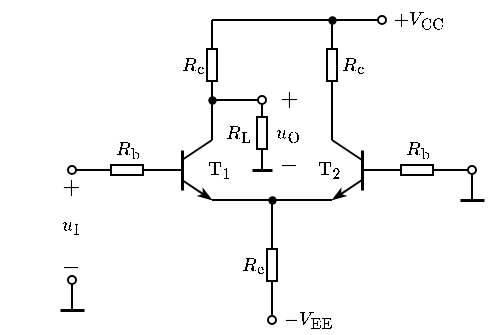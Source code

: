 <mxfile version="17.2.1" type="device"><diagram id="x9V7m3-i7VzuOwvDBuef" name="第 1 页"><mxGraphModel dx="314" dy="228" grid="1" gridSize="5" guides="1" tooltips="1" connect="1" arrows="1" fold="1" page="1" pageScale="1" pageWidth="827" pageHeight="1169" math="1" shadow="0"><root><mxCell id="0"/><mxCell id="1" parent="0"/><mxCell id="RqCXVm0bc8xEohMp1M6Q-3" value="$$R_\mathrm{b}$$" style="text;html=1;resizable=1;autosize=1;align=center;verticalAlign=middle;points=[];fillColor=none;strokeColor=none;rounded=0;fontSize=8;movable=1;rotatable=1;deletable=1;editable=1;connectable=0;allowArrows=0;" parent="1" vertex="1"><mxGeometry x="185" y="120" width="25" height="20" as="geometry"/></mxCell><mxCell id="RqCXVm0bc8xEohMp1M6Q-4" value="" style="endArrow=none;html=1;rounded=0;fontSize=10;startSize=4;endSize=4;entryX=1;entryY=0.5;entryDx=0;entryDy=0;entryPerimeter=0;startArrow=oval;startFill=0;" parent="1" target="RqCXVm0bc8xEohMp1M6Q-5" edge="1"><mxGeometry width="50" height="50" relative="1" as="geometry"><mxPoint x="170" y="140" as="sourcePoint"/><mxPoint x="434.5" y="60.5" as="targetPoint"/></mxGeometry></mxCell><mxCell id="RqCXVm0bc8xEohMp1M6Q-5" value="" style="pointerEvents=1;verticalLabelPosition=bottom;shadow=0;dashed=0;align=center;html=1;verticalAlign=top;shape=mxgraph.electrical.resistors.resistor_1;fontSize=10;direction=west;allowArrows=0;" parent="1" vertex="1"><mxGeometry x="185" y="137.5" width="25" height="5" as="geometry"/></mxCell><mxCell id="RqCXVm0bc8xEohMp1M6Q-6" value="" style="endArrow=none;html=1;rounded=0;fontSize=10;startSize=4;endSize=4;exitX=0;exitY=0.5;exitDx=0;exitDy=0;exitPerimeter=0;" parent="1" source="RqCXVm0bc8xEohMp1M6Q-5" edge="1"><mxGeometry width="50" height="50" relative="1" as="geometry"><mxPoint x="327" y="45.5" as="sourcePoint"/><mxPoint x="220" y="140" as="targetPoint"/></mxGeometry></mxCell><mxCell id="RqCXVm0bc8xEohMp1M6Q-11" value="$$R_\mathrm{e}$$" style="text;html=1;resizable=1;autosize=1;align=center;verticalAlign=middle;points=[];fillColor=none;strokeColor=none;rounded=0;fontSize=8;movable=1;rotatable=1;deletable=1;editable=1;connectable=0;allowArrows=0;" parent="1" vertex="1"><mxGeometry x="250" y="180" width="20" height="15" as="geometry"/></mxCell><mxCell id="RqCXVm0bc8xEohMp1M6Q-12" value="" style="endArrow=none;html=1;rounded=0;fontSize=10;startSize=4;endSize=4;entryX=1;entryY=0.5;entryDx=0;entryDy=0;entryPerimeter=0;" parent="1" target="RqCXVm0bc8xEohMp1M6Q-13" edge="1"><mxGeometry width="50" height="50" relative="1" as="geometry"><mxPoint x="270" y="155" as="sourcePoint"/><mxPoint x="467" y="125.5" as="targetPoint"/></mxGeometry></mxCell><mxCell id="RqCXVm0bc8xEohMp1M6Q-13" value="" style="pointerEvents=1;verticalLabelPosition=bottom;shadow=0;dashed=0;align=center;html=1;verticalAlign=top;shape=mxgraph.electrical.resistors.resistor_1;fontSize=10;direction=north;allowArrows=0;" parent="1" vertex="1"><mxGeometry x="267.5" y="175" width="5" height="25" as="geometry"/></mxCell><mxCell id="RqCXVm0bc8xEohMp1M6Q-14" value="" style="endArrow=oval;html=1;rounded=0;fontSize=10;startSize=4;endSize=4;exitX=0;exitY=0.5;exitDx=0;exitDy=0;exitPerimeter=0;endFill=0;" parent="1" source="RqCXVm0bc8xEohMp1M6Q-13" edge="1"><mxGeometry width="50" height="50" relative="1" as="geometry"><mxPoint x="359.5" y="110.5" as="sourcePoint"/><mxPoint x="270" y="215" as="targetPoint"/></mxGeometry></mxCell><mxCell id="RqCXVm0bc8xEohMp1M6Q-17" value="" style="group" parent="1" vertex="1" connectable="0"><mxGeometry x="210" y="125" width="30" height="30" as="geometry"/></mxCell><mxCell id="RqCXVm0bc8xEohMp1M6Q-18" value="" style="endArrow=none;html=1;rounded=0;" parent="RqCXVm0bc8xEohMp1M6Q-17" edge="1"><mxGeometry width="50" height="50" relative="1" as="geometry"><mxPoint y="15" as="sourcePoint"/><mxPoint x="15" y="15" as="targetPoint"/></mxGeometry></mxCell><mxCell id="RqCXVm0bc8xEohMp1M6Q-19" value="" style="endArrow=none;html=1;rounded=0;strokeWidth=1.5;" parent="RqCXVm0bc8xEohMp1M6Q-17" edge="1"><mxGeometry width="50" height="50" relative="1" as="geometry"><mxPoint x="15" y="25" as="sourcePoint"/><mxPoint x="15" y="5" as="targetPoint"/></mxGeometry></mxCell><mxCell id="RqCXVm0bc8xEohMp1M6Q-20" value="" style="endArrow=none;html=1;rounded=0;" parent="RqCXVm0bc8xEohMp1M6Q-17" edge="1"><mxGeometry width="50" height="50" relative="1" as="geometry"><mxPoint x="15" y="10" as="sourcePoint"/><mxPoint x="30" as="targetPoint"/></mxGeometry></mxCell><mxCell id="RqCXVm0bc8xEohMp1M6Q-21" value="" style="endArrow=classicThin;html=1;rounded=0;endFill=1;endSize=4;startSize=4;" parent="RqCXVm0bc8xEohMp1M6Q-17" edge="1"><mxGeometry width="50" height="50" relative="1" as="geometry"><mxPoint x="15" y="20" as="sourcePoint"/><mxPoint x="30" y="30" as="targetPoint"/></mxGeometry></mxCell><mxCell id="RqCXVm0bc8xEohMp1M6Q-22" value="" style="endArrow=none;html=1;rounded=0;" parent="1" edge="1"><mxGeometry width="50" height="50" relative="1" as="geometry"><mxPoint x="240" y="155" as="sourcePoint"/><mxPoint x="300" y="155" as="targetPoint"/></mxGeometry></mxCell><mxCell id="RqCXVm0bc8xEohMp1M6Q-24" value="" style="pointerEvents=1;verticalLabelPosition=bottom;shadow=0;dashed=0;align=center;html=1;verticalAlign=top;shape=mxgraph.electrical.resistors.resistor_1;fontSize=10;direction=north;allowArrows=0;" parent="1" vertex="1"><mxGeometry x="237.5" y="75" width="5" height="25" as="geometry"/></mxCell><mxCell id="RqCXVm0bc8xEohMp1M6Q-25" value="" style="endArrow=none;html=1;rounded=0;entryX=0;entryY=0.5;entryDx=0;entryDy=0;entryPerimeter=0;" parent="1" target="RqCXVm0bc8xEohMp1M6Q-24" edge="1"><mxGeometry width="50" height="50" relative="1" as="geometry"><mxPoint x="240" y="125" as="sourcePoint"/><mxPoint x="290" y="75" as="targetPoint"/></mxGeometry></mxCell><mxCell id="RqCXVm0bc8xEohMp1M6Q-26" value="" style="endArrow=none;html=1;rounded=0;exitX=1;exitY=0.5;exitDx=0;exitDy=0;exitPerimeter=0;" parent="1" source="RqCXVm0bc8xEohMp1M6Q-24" edge="1"><mxGeometry width="50" height="50" relative="1" as="geometry"><mxPoint x="200" y="70" as="sourcePoint"/><mxPoint x="240" y="65" as="targetPoint"/></mxGeometry></mxCell><mxCell id="RqCXVm0bc8xEohMp1M6Q-27" value="" style="endArrow=oval;html=1;rounded=0;endFill=0;endSize=4;startSize=4;" parent="1" edge="1"><mxGeometry width="50" height="50" relative="1" as="geometry"><mxPoint x="240" y="105" as="sourcePoint"/><mxPoint x="265" y="105" as="targetPoint"/></mxGeometry></mxCell><mxCell id="RqCXVm0bc8xEohMp1M6Q-29" value="" style="group;flipV=0;flipH=1;" parent="1" vertex="1" connectable="0"><mxGeometry x="300" y="125" width="30" height="30" as="geometry"/></mxCell><mxCell id="RqCXVm0bc8xEohMp1M6Q-30" value="" style="endArrow=none;html=1;rounded=0;startSize=4;endSize=4;" parent="RqCXVm0bc8xEohMp1M6Q-29" edge="1"><mxGeometry width="50" height="50" relative="1" as="geometry"><mxPoint x="30" y="15" as="sourcePoint"/><mxPoint x="15" y="15" as="targetPoint"/></mxGeometry></mxCell><mxCell id="RqCXVm0bc8xEohMp1M6Q-31" value="" style="endArrow=none;html=1;rounded=0;strokeWidth=1.5;startSize=4;endSize=4;" parent="RqCXVm0bc8xEohMp1M6Q-29" edge="1"><mxGeometry width="50" height="50" relative="1" as="geometry"><mxPoint x="15" y="25" as="sourcePoint"/><mxPoint x="15" y="5" as="targetPoint"/></mxGeometry></mxCell><mxCell id="RqCXVm0bc8xEohMp1M6Q-32" value="" style="endArrow=none;html=1;rounded=0;startSize=4;endSize=4;" parent="RqCXVm0bc8xEohMp1M6Q-29" edge="1"><mxGeometry width="50" height="50" relative="1" as="geometry"><mxPoint x="15" y="10" as="sourcePoint"/><mxPoint as="targetPoint"/></mxGeometry></mxCell><mxCell id="RqCXVm0bc8xEohMp1M6Q-33" value="" style="endArrow=classicThin;html=1;rounded=0;endFill=1;endSize=4;startSize=4;" parent="RqCXVm0bc8xEohMp1M6Q-29" edge="1"><mxGeometry width="50" height="50" relative="1" as="geometry"><mxPoint x="15" y="20" as="sourcePoint"/><mxPoint y="30" as="targetPoint"/></mxGeometry></mxCell><mxCell id="RqCXVm0bc8xEohMp1M6Q-35" value="" style="pointerEvents=1;verticalLabelPosition=bottom;shadow=0;dashed=0;align=center;html=1;verticalAlign=top;shape=mxgraph.electrical.resistors.resistor_1;fontSize=10;direction=north;allowArrows=0;" parent="1" vertex="1"><mxGeometry x="297.5" y="75" width="5" height="25" as="geometry"/></mxCell><mxCell id="RqCXVm0bc8xEohMp1M6Q-36" value="" style="endArrow=none;html=1;rounded=0;entryX=0;entryY=0.5;entryDx=0;entryDy=0;entryPerimeter=0;" parent="1" target="RqCXVm0bc8xEohMp1M6Q-35" edge="1"><mxGeometry width="50" height="50" relative="1" as="geometry"><mxPoint x="300" y="125" as="sourcePoint"/><mxPoint x="350" y="75" as="targetPoint"/></mxGeometry></mxCell><mxCell id="RqCXVm0bc8xEohMp1M6Q-37" value="" style="endArrow=none;html=1;rounded=0;exitX=1;exitY=0.5;exitDx=0;exitDy=0;exitPerimeter=0;" parent="1" source="RqCXVm0bc8xEohMp1M6Q-35" edge="1"><mxGeometry width="50" height="50" relative="1" as="geometry"><mxPoint x="260" y="70" as="sourcePoint"/><mxPoint x="300" y="65" as="targetPoint"/></mxGeometry></mxCell><mxCell id="RqCXVm0bc8xEohMp1M6Q-41" value="" style="endArrow=none;html=1;rounded=0;fontSize=10;startSize=4;endSize=4;entryX=0;entryY=0.5;entryDx=0;entryDy=0;entryPerimeter=0;startArrow=none;startFill=0;" parent="1" target="RqCXVm0bc8xEohMp1M6Q-42" edge="1"><mxGeometry width="50" height="50" relative="1" as="geometry"><mxPoint x="368" y="140" as="sourcePoint"/><mxPoint x="577.5" y="60.5" as="targetPoint"/></mxGeometry></mxCell><mxCell id="RqCXVm0bc8xEohMp1M6Q-42" value="" style="pointerEvents=1;verticalLabelPosition=bottom;shadow=0;dashed=0;align=center;html=1;verticalAlign=top;shape=mxgraph.electrical.resistors.resistor_1;fontSize=10;direction=west;allowArrows=0;" parent="1" vertex="1"><mxGeometry x="330" y="137.5" width="25" height="5" as="geometry"/></mxCell><mxCell id="RqCXVm0bc8xEohMp1M6Q-43" value="" style="endArrow=none;html=1;rounded=0;startSize=4;endSize=4;entryX=1;entryY=0.5;entryDx=0;entryDy=0;entryPerimeter=0;" parent="1" target="RqCXVm0bc8xEohMp1M6Q-42" edge="1"><mxGeometry width="50" height="50" relative="1" as="geometry"><mxPoint x="325" y="140" as="sourcePoint"/><mxPoint x="380" y="170" as="targetPoint"/></mxGeometry></mxCell><mxCell id="RqCXVm0bc8xEohMp1M6Q-44" value="" style="shape=waypoint;sketch=0;fillStyle=solid;size=6;pointerEvents=1;points=[];fillColor=none;resizable=1;rotatable=1;perimeter=centerPerimeter;snapToPoint=1;strokeWidth=0.1;movable=1;deletable=1;editable=1;connectable=1;" parent="1" vertex="1"><mxGeometry x="265" y="150" width="10" height="10" as="geometry"/></mxCell><mxCell id="RqCXVm0bc8xEohMp1M6Q-49" value="$$R_\mathrm{b}$$" style="text;html=1;resizable=1;autosize=1;align=center;verticalAlign=middle;points=[];fillColor=none;strokeColor=none;rounded=0;fontSize=8;movable=1;rotatable=1;deletable=1;editable=1;connectable=0;allowArrows=0;" parent="1" vertex="1"><mxGeometry x="335" y="120" width="15" height="20" as="geometry"/></mxCell><mxCell id="RqCXVm0bc8xEohMp1M6Q-50" value="$$R_\mathrm{c}$$" style="text;html=1;resizable=1;autosize=1;align=center;verticalAlign=middle;points=[];fillColor=none;strokeColor=none;rounded=0;fontSize=8;movable=1;rotatable=1;deletable=1;editable=1;connectable=0;allowArrows=0;" parent="1" vertex="1"><mxGeometry x="300" y="80" width="20" height="15" as="geometry"/></mxCell><mxCell id="RqCXVm0bc8xEohMp1M6Q-51" value="$$R_\mathrm{c}$$" style="text;html=1;resizable=1;autosize=1;align=center;verticalAlign=middle;points=[];fillColor=none;strokeColor=none;rounded=0;fontSize=8;movable=1;rotatable=1;deletable=1;editable=1;connectable=0;allowArrows=0;" parent="1" vertex="1"><mxGeometry x="220" y="80" width="20" height="15" as="geometry"/></mxCell><mxCell id="RqCXVm0bc8xEohMp1M6Q-52" value="" style="endArrow=oval;html=1;rounded=0;fontSize=8;startSize=4;endSize=4;endFill=0;" parent="1" edge="1"><mxGeometry width="50" height="50" relative="1" as="geometry"><mxPoint x="240" y="65" as="sourcePoint"/><mxPoint x="325" y="65" as="targetPoint"/></mxGeometry></mxCell><mxCell id="RqCXVm0bc8xEohMp1M6Q-53" value="" style="shape=waypoint;sketch=0;fillStyle=solid;size=6;pointerEvents=1;points=[];fillColor=none;resizable=1;rotatable=1;perimeter=centerPerimeter;snapToPoint=1;strokeWidth=0.1;movable=1;deletable=1;editable=1;connectable=1;" parent="1" vertex="1"><mxGeometry x="295" y="60" width="10" height="10" as="geometry"/></mxCell><mxCell id="RqCXVm0bc8xEohMp1M6Q-54" value="$$+V_{\mathrm{CC}}$$" style="text;html=1;align=center;verticalAlign=middle;resizable=1;points=[];autosize=1;strokeColor=none;fillColor=none;fontSize=8;movable=1;rotatable=1;deletable=1;editable=1;connectable=1;" parent="1" vertex="1"><mxGeometry x="325" y="55" width="35" height="20" as="geometry"/></mxCell><mxCell id="RqCXVm0bc8xEohMp1M6Q-55" value="" style="shape=waypoint;sketch=0;fillStyle=solid;size=6;pointerEvents=1;points=[];fillColor=none;resizable=1;rotatable=1;perimeter=centerPerimeter;snapToPoint=1;strokeWidth=0.1;movable=1;deletable=1;editable=1;connectable=1;" parent="1" vertex="1"><mxGeometry x="235" y="100" width="10" height="10" as="geometry"/></mxCell><mxCell id="RqCXVm0bc8xEohMp1M6Q-59" value="$$u_{\mathrm{O}}$$" style="text;html=1;align=center;verticalAlign=middle;resizable=1;points=[];autosize=1;strokeColor=none;fillColor=none;fontSize=8;movable=1;rotatable=1;deletable=1;editable=1;connectable=0;" parent="1" vertex="1"><mxGeometry x="267.5" y="114" width="20" height="15" as="geometry"/></mxCell><mxCell id="RqCXVm0bc8xEohMp1M6Q-60" value="$$+$$" style="text;html=1;align=center;verticalAlign=middle;resizable=1;points=[];autosize=1;strokeColor=none;fillColor=none;fontSize=10;movable=1;rotatable=1;deletable=1;editable=1;connectable=0;" parent="1" vertex="1"><mxGeometry x="267.5" y="96" width="20" height="15" as="geometry"/></mxCell><mxCell id="RqCXVm0bc8xEohMp1M6Q-61" value="$$-$$" style="text;html=1;align=center;verticalAlign=middle;resizable=1;points=[];autosize=1;strokeColor=none;fillColor=none;fontSize=10;movable=1;rotatable=1;deletable=1;editable=1;connectable=0;" parent="1" vertex="1"><mxGeometry x="267.5" y="129" width="20" height="15" as="geometry"/></mxCell><mxCell id="RqCXVm0bc8xEohMp1M6Q-64" value="$$\mathrm{T}_{1}$$" style="text;html=1;align=center;verticalAlign=middle;resizable=1;points=[];autosize=1;strokeColor=none;fillColor=none;fontSize=8;movable=1;rotatable=1;deletable=1;editable=1;connectable=1;" parent="1" vertex="1"><mxGeometry x="235" y="135" width="15" height="10" as="geometry"/></mxCell><mxCell id="RqCXVm0bc8xEohMp1M6Q-65" value="$$\mathrm{T}_{2}$$" style="text;html=1;align=center;verticalAlign=middle;resizable=1;points=[];autosize=1;strokeColor=none;fillColor=none;fontSize=8;movable=1;rotatable=1;deletable=1;editable=1;connectable=1;" parent="1" vertex="1"><mxGeometry x="290" y="135" width="15" height="10" as="geometry"/></mxCell><mxCell id="RqCXVm0bc8xEohMp1M6Q-66" value="$$-V_{\mathrm{EE}}$$" style="text;html=1;align=center;verticalAlign=middle;resizable=1;points=[];autosize=1;strokeColor=none;fillColor=none;fontSize=8;movable=1;rotatable=1;deletable=1;editable=1;connectable=1;" parent="1" vertex="1"><mxGeometry x="270" y="210" width="35" height="10" as="geometry"/></mxCell><mxCell id="RqCXVm0bc8xEohMp1M6Q-67" value="$$u_{\mathrm{I}}$$" style="text;html=1;align=center;verticalAlign=middle;resizable=1;points=[];autosize=1;strokeColor=none;fillColor=none;fontSize=8;movable=1;rotatable=1;deletable=1;editable=1;connectable=1;" parent="1" vertex="1"><mxGeometry x="159" y="160" width="20" height="15" as="geometry"/></mxCell><mxCell id="_luCHfTJRFSnTi4pUHJn-3" value="$$R_\mathrm{L}$$" style="text;html=1;resizable=1;autosize=1;align=center;verticalAlign=middle;points=[];fillColor=none;strokeColor=none;rounded=0;fontSize=8;movable=1;rotatable=1;deletable=1;editable=1;connectable=0;allowArrows=0;" parent="1" vertex="1"><mxGeometry x="240" y="112" width="25" height="20" as="geometry"/></mxCell><mxCell id="_luCHfTJRFSnTi4pUHJn-4" value="" style="pointerEvents=1;verticalLabelPosition=bottom;shadow=0;dashed=0;align=center;html=1;verticalAlign=top;shape=mxgraph.electrical.resistors.resistor_1;fontSize=10;direction=north;allowArrows=0;" parent="1" vertex="1"><mxGeometry x="262.5" y="109" width="5" height="25" as="geometry"/></mxCell><mxCell id="_luCHfTJRFSnTi4pUHJn-5" value="" style="endArrow=none;html=1;rounded=0;exitX=1;exitY=0.5;exitDx=0;exitDy=0;exitPerimeter=0;" parent="1" source="_luCHfTJRFSnTi4pUHJn-4" edge="1"><mxGeometry width="50" height="50" relative="1" as="geometry"><mxPoint x="265" y="120" as="sourcePoint"/><mxPoint x="265" y="107" as="targetPoint"/></mxGeometry></mxCell><mxCell id="_luCHfTJRFSnTi4pUHJn-6" value="" style="endArrow=none;html=1;rounded=0;exitX=0;exitY=0.5;exitDx=0;exitDy=0;exitPerimeter=0;" parent="1" source="_luCHfTJRFSnTi4pUHJn-4" edge="1"><mxGeometry width="50" height="50" relative="1" as="geometry"><mxPoint x="275" y="140" as="sourcePoint"/><mxPoint x="265" y="140" as="targetPoint"/></mxGeometry></mxCell><mxCell id="_luCHfTJRFSnTi4pUHJn-7" value="" style="endArrow=none;html=1;rounded=0;strokeWidth=1.5;" parent="1" edge="1"><mxGeometry width="50" height="50" relative="1" as="geometry"><mxPoint x="260" y="140" as="sourcePoint"/><mxPoint x="270" y="140" as="targetPoint"/></mxGeometry></mxCell><mxCell id="_luCHfTJRFSnTi4pUHJn-9" value="" style="endArrow=none;html=1;rounded=0;strokeWidth=1;startArrow=oval;startFill=0;endSize=4;startSize=4;" parent="1" edge="1"><mxGeometry width="50" height="50" relative="1" as="geometry"><mxPoint x="170" y="195" as="sourcePoint"/><mxPoint x="170" y="210" as="targetPoint"/></mxGeometry></mxCell><mxCell id="_luCHfTJRFSnTi4pUHJn-10" value="$$+$$" style="text;html=1;align=center;verticalAlign=middle;resizable=1;points=[];autosize=1;strokeColor=none;fillColor=none;fontSize=10;movable=1;rotatable=1;deletable=1;editable=1;connectable=0;" parent="1" vertex="1"><mxGeometry x="159" y="140" width="20" height="15" as="geometry"/></mxCell><mxCell id="_luCHfTJRFSnTi4pUHJn-11" value="$$-$$" style="text;html=1;align=center;verticalAlign=middle;resizable=1;points=[];autosize=1;strokeColor=none;fillColor=none;fontSize=10;movable=1;rotatable=1;deletable=1;editable=1;connectable=0;" parent="1" vertex="1"><mxGeometry x="159" y="180" width="20" height="15" as="geometry"/></mxCell><mxCell id="Ay-F3GGzA0rD3v_1L3BH-1" value="" style="endArrow=none;html=1;rounded=0;strokeWidth=1.5;" edge="1" parent="1"><mxGeometry width="50" height="50" relative="1" as="geometry"><mxPoint x="164" y="210" as="sourcePoint"/><mxPoint x="176" y="210" as="targetPoint"/></mxGeometry></mxCell><mxCell id="Ay-F3GGzA0rD3v_1L3BH-2" value="" style="endArrow=none;html=1;rounded=0;strokeWidth=1;startArrow=oval;startFill=0;endSize=4;startSize=4;" edge="1" parent="1"><mxGeometry width="50" height="50" relative="1" as="geometry"><mxPoint x="370" y="140" as="sourcePoint"/><mxPoint x="370" y="155" as="targetPoint"/></mxGeometry></mxCell><mxCell id="Ay-F3GGzA0rD3v_1L3BH-3" value="" style="endArrow=none;html=1;rounded=0;strokeWidth=1.5;" edge="1" parent="1"><mxGeometry width="50" height="50" relative="1" as="geometry"><mxPoint x="364" y="155" as="sourcePoint"/><mxPoint x="376" y="155" as="targetPoint"/></mxGeometry></mxCell></root></mxGraphModel></diagram></mxfile>